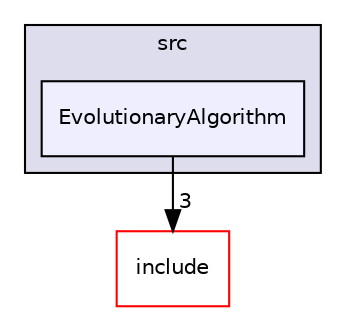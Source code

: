 digraph "src/EvolutionaryAlgorithm" {
  compound=true
  node [ fontsize="10", fontname="Helvetica"];
  edge [ labelfontsize="10", labelfontname="Helvetica"];
  subgraph clusterdir_68267d1309a1af8e8297ef4c3efbcdba {
    graph [ bgcolor="#ddddee", pencolor="black", label="src" fontname="Helvetica", fontsize="10", URL="dir_68267d1309a1af8e8297ef4c3efbcdba.html"]
  dir_a1c01f22b60442907c0d56e2d043e910 [shape=box, label="EvolutionaryAlgorithm", style="filled", fillcolor="#eeeeff", pencolor="black", URL="dir_a1c01f22b60442907c0d56e2d043e910.html"];
  }
  dir_d44c64559bbebec7f509842c48db8b23 [shape=box label="include" fillcolor="white" style="filled" color="red" URL="dir_d44c64559bbebec7f509842c48db8b23.html"];
  dir_a1c01f22b60442907c0d56e2d043e910->dir_d44c64559bbebec7f509842c48db8b23 [headlabel="3", labeldistance=1.5 headhref="dir_000010_000005.html"];
}
